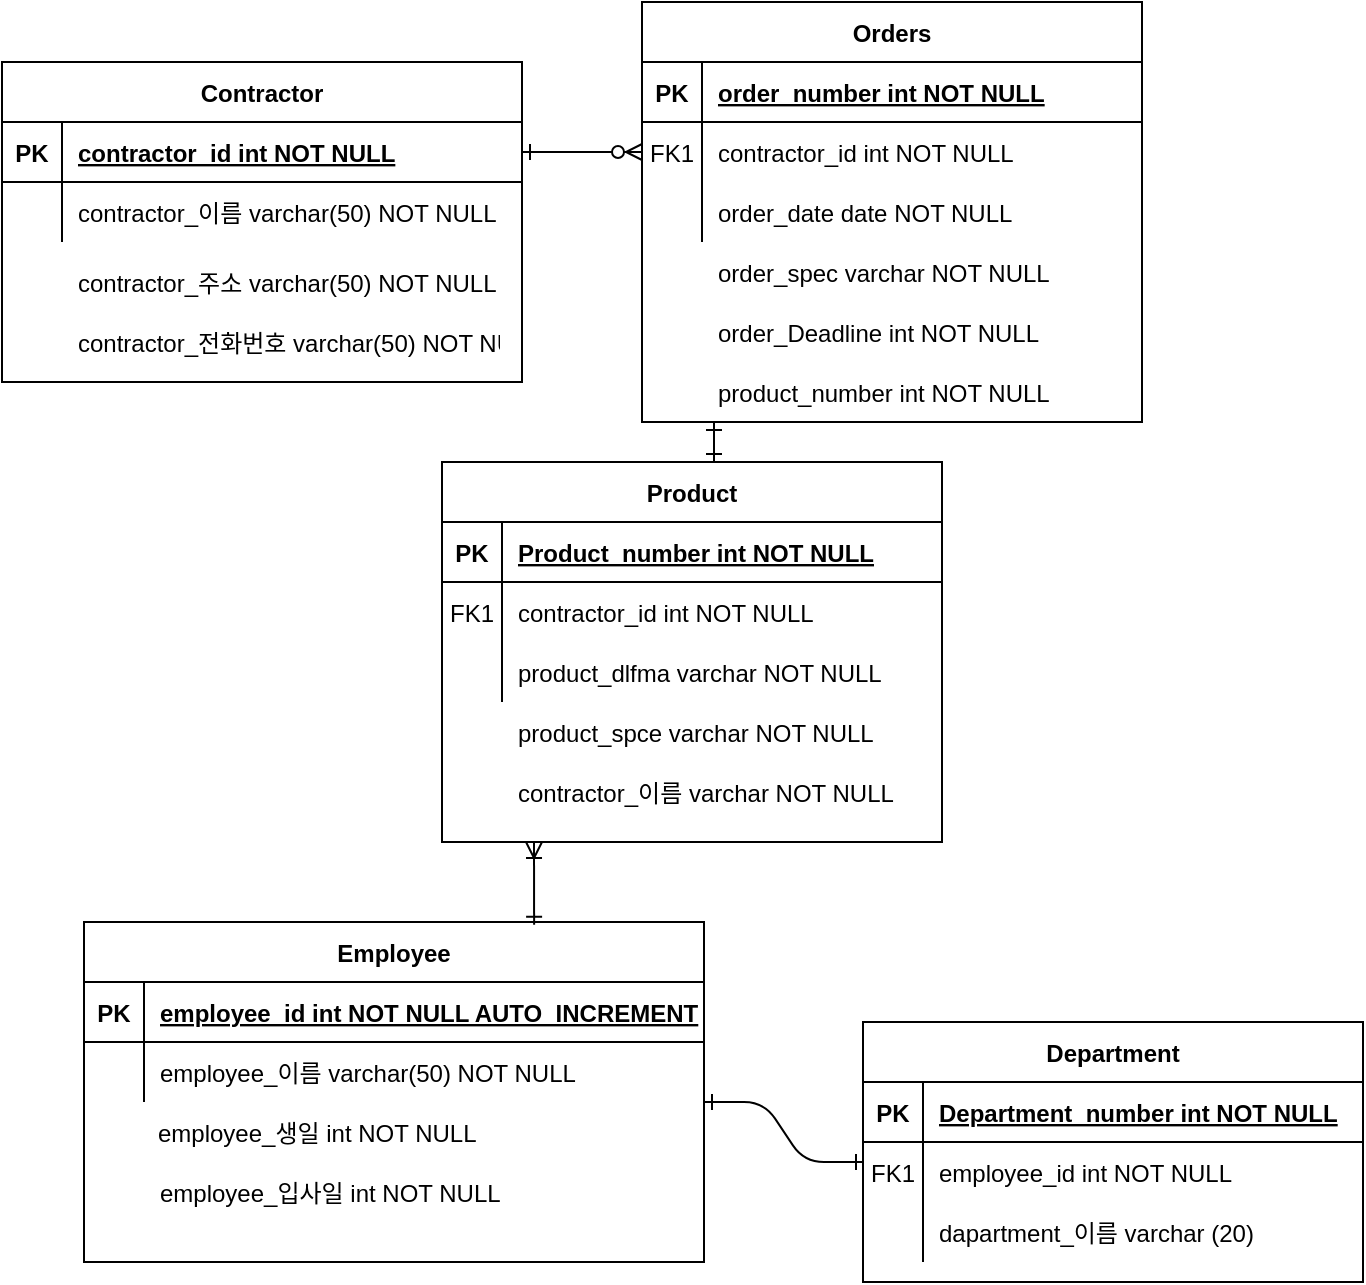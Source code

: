 <mxfile version="14.7.8" type="github"><diagram id="zjqB50FUwtTfc9hrqO7i" name="Page-1"><mxGraphModel dx="211" dy="579" grid="1" gridSize="10" guides="1" tooltips="1" connect="1" arrows="1" fold="1" page="1" pageScale="1" pageWidth="827" pageHeight="1169" math="0" shadow="0"><root><mxCell id="0"/><mxCell id="1" parent="0"/><mxCell id="E3LpltLNWgOBr5mAy3Oj-459" value="" style="edgeStyle=entityRelationEdgeStyle;endArrow=ERzeroToMany;startArrow=ERone;endFill=1;startFill=0;entryX=0;entryY=0.5;entryDx=0;entryDy=0;" edge="1" parent="1" source="E3LpltLNWgOBr5mAy3Oj-481" target="E3LpltLNWgOBr5mAy3Oj-464"><mxGeometry width="100" height="100" relative="1" as="geometry"><mxPoint x="1330" y="990" as="sourcePoint"/><mxPoint x="1430" y="890" as="targetPoint"/></mxGeometry></mxCell><mxCell id="E3LpltLNWgOBr5mAy3Oj-460" value="Orders" style="shape=table;startSize=30;container=1;collapsible=1;childLayout=tableLayout;fixedRows=1;rowLines=0;fontStyle=1;align=center;resizeLast=1;" vertex="1" parent="1"><mxGeometry x="1440" y="360" width="250" height="210" as="geometry"/></mxCell><mxCell id="E3LpltLNWgOBr5mAy3Oj-461" value="" style="shape=partialRectangle;collapsible=0;dropTarget=0;pointerEvents=0;fillColor=none;points=[[0,0.5],[1,0.5]];portConstraint=eastwest;top=0;left=0;right=0;bottom=1;" vertex="1" parent="E3LpltLNWgOBr5mAy3Oj-460"><mxGeometry y="30" width="250" height="30" as="geometry"/></mxCell><mxCell id="E3LpltLNWgOBr5mAy3Oj-462" value="PK" style="shape=partialRectangle;overflow=hidden;connectable=0;fillColor=none;top=0;left=0;bottom=0;right=0;fontStyle=1;" vertex="1" parent="E3LpltLNWgOBr5mAy3Oj-461"><mxGeometry width="30" height="30" as="geometry"/></mxCell><mxCell id="E3LpltLNWgOBr5mAy3Oj-463" value="order_number int NOT NULL " style="shape=partialRectangle;overflow=hidden;connectable=0;fillColor=none;top=0;left=0;bottom=0;right=0;align=left;spacingLeft=6;fontStyle=5;" vertex="1" parent="E3LpltLNWgOBr5mAy3Oj-461"><mxGeometry x="30" width="220" height="30" as="geometry"/></mxCell><mxCell id="E3LpltLNWgOBr5mAy3Oj-464" value="" style="shape=partialRectangle;collapsible=0;dropTarget=0;pointerEvents=0;fillColor=none;points=[[0,0.5],[1,0.5]];portConstraint=eastwest;top=0;left=0;right=0;bottom=0;" vertex="1" parent="E3LpltLNWgOBr5mAy3Oj-460"><mxGeometry y="60" width="250" height="30" as="geometry"/></mxCell><mxCell id="E3LpltLNWgOBr5mAy3Oj-465" value="FK1" style="shape=partialRectangle;overflow=hidden;connectable=0;fillColor=none;top=0;left=0;bottom=0;right=0;" vertex="1" parent="E3LpltLNWgOBr5mAy3Oj-464"><mxGeometry width="30" height="30" as="geometry"/></mxCell><mxCell id="E3LpltLNWgOBr5mAy3Oj-466" value="contractor_id int NOT NULL" style="shape=partialRectangle;overflow=hidden;connectable=0;fillColor=none;top=0;left=0;bottom=0;right=0;align=left;spacingLeft=6;" vertex="1" parent="E3LpltLNWgOBr5mAy3Oj-464"><mxGeometry x="30" width="220" height="30" as="geometry"/></mxCell><mxCell id="E3LpltLNWgOBr5mAy3Oj-467" value="" style="shape=partialRectangle;collapsible=0;dropTarget=0;pointerEvents=0;fillColor=none;points=[[0,0.5],[1,0.5]];portConstraint=eastwest;top=0;left=0;right=0;bottom=0;" vertex="1" parent="E3LpltLNWgOBr5mAy3Oj-460"><mxGeometry y="90" width="250" height="30" as="geometry"/></mxCell><mxCell id="E3LpltLNWgOBr5mAy3Oj-468" value="" style="shape=partialRectangle;overflow=hidden;connectable=0;fillColor=none;top=0;left=0;bottom=0;right=0;" vertex="1" parent="E3LpltLNWgOBr5mAy3Oj-467"><mxGeometry width="30" height="30" as="geometry"/></mxCell><mxCell id="E3LpltLNWgOBr5mAy3Oj-469" value="order_date date NOT NULL" style="shape=partialRectangle;overflow=hidden;connectable=0;fillColor=none;top=0;left=0;bottom=0;right=0;align=left;spacingLeft=6;" vertex="1" parent="E3LpltLNWgOBr5mAy3Oj-467"><mxGeometry x="30" width="220" height="30" as="geometry"/></mxCell><mxCell id="E3LpltLNWgOBr5mAy3Oj-470" value="Department" style="shape=table;startSize=30;container=1;collapsible=1;childLayout=tableLayout;fixedRows=1;rowLines=0;fontStyle=1;align=center;resizeLast=1;" vertex="1" parent="1"><mxGeometry x="1550.5" y="870" width="250" height="130" as="geometry"/></mxCell><mxCell id="E3LpltLNWgOBr5mAy3Oj-471" value="" style="shape=partialRectangle;collapsible=0;dropTarget=0;pointerEvents=0;fillColor=none;points=[[0,0.5],[1,0.5]];portConstraint=eastwest;top=0;left=0;right=0;bottom=1;" vertex="1" parent="E3LpltLNWgOBr5mAy3Oj-470"><mxGeometry y="30" width="250" height="30" as="geometry"/></mxCell><mxCell id="E3LpltLNWgOBr5mAy3Oj-472" value="PK" style="shape=partialRectangle;overflow=hidden;connectable=0;fillColor=none;top=0;left=0;bottom=0;right=0;fontStyle=1;" vertex="1" parent="E3LpltLNWgOBr5mAy3Oj-471"><mxGeometry width="30" height="30" as="geometry"/></mxCell><mxCell id="E3LpltLNWgOBr5mAy3Oj-473" value="Department_number int NOT NULL " style="shape=partialRectangle;overflow=hidden;connectable=0;fillColor=none;top=0;left=0;bottom=0;right=0;align=left;spacingLeft=6;fontStyle=5;" vertex="1" parent="E3LpltLNWgOBr5mAy3Oj-471"><mxGeometry x="30" width="220" height="30" as="geometry"/></mxCell><mxCell id="E3LpltLNWgOBr5mAy3Oj-474" value="" style="shape=partialRectangle;collapsible=0;dropTarget=0;pointerEvents=0;fillColor=none;points=[[0,0.5],[1,0.5]];portConstraint=eastwest;top=0;left=0;right=0;bottom=0;" vertex="1" parent="E3LpltLNWgOBr5mAy3Oj-470"><mxGeometry y="60" width="250" height="30" as="geometry"/></mxCell><mxCell id="E3LpltLNWgOBr5mAy3Oj-475" value="FK1" style="shape=partialRectangle;overflow=hidden;connectable=0;fillColor=none;top=0;left=0;bottom=0;right=0;" vertex="1" parent="E3LpltLNWgOBr5mAy3Oj-474"><mxGeometry width="30" height="30" as="geometry"/></mxCell><mxCell id="E3LpltLNWgOBr5mAy3Oj-476" value="employee_id int NOT NULL" style="shape=partialRectangle;overflow=hidden;connectable=0;fillColor=none;top=0;left=0;bottom=0;right=0;align=left;spacingLeft=6;" vertex="1" parent="E3LpltLNWgOBr5mAy3Oj-474"><mxGeometry x="30" width="220" height="30" as="geometry"/></mxCell><mxCell id="E3LpltLNWgOBr5mAy3Oj-477" value="" style="shape=partialRectangle;collapsible=0;dropTarget=0;pointerEvents=0;fillColor=none;points=[[0,0.5],[1,0.5]];portConstraint=eastwest;top=0;left=0;right=0;bottom=0;" vertex="1" parent="E3LpltLNWgOBr5mAy3Oj-470"><mxGeometry y="90" width="250" height="30" as="geometry"/></mxCell><mxCell id="E3LpltLNWgOBr5mAy3Oj-478" value="" style="shape=partialRectangle;overflow=hidden;connectable=0;fillColor=none;top=0;left=0;bottom=0;right=0;" vertex="1" parent="E3LpltLNWgOBr5mAy3Oj-477"><mxGeometry width="30" height="30" as="geometry"/></mxCell><mxCell id="E3LpltLNWgOBr5mAy3Oj-479" value="dapartment_이름 varchar (20)" style="shape=partialRectangle;overflow=hidden;connectable=0;fillColor=none;top=0;left=0;bottom=0;right=0;align=left;spacingLeft=6;" vertex="1" parent="E3LpltLNWgOBr5mAy3Oj-477"><mxGeometry x="30" width="220" height="30" as="geometry"/></mxCell><mxCell id="E3LpltLNWgOBr5mAy3Oj-480" value="Contractor" style="shape=table;startSize=30;container=1;collapsible=1;childLayout=tableLayout;fixedRows=1;rowLines=0;fontStyle=1;align=center;resizeLast=1;" vertex="1" parent="1"><mxGeometry x="1120" y="390" width="260" height="160" as="geometry"/></mxCell><mxCell id="E3LpltLNWgOBr5mAy3Oj-481" value="" style="shape=partialRectangle;collapsible=0;dropTarget=0;pointerEvents=0;fillColor=none;points=[[0,0.5],[1,0.5]];portConstraint=eastwest;top=0;left=0;right=0;bottom=1;" vertex="1" parent="E3LpltLNWgOBr5mAy3Oj-480"><mxGeometry y="30" width="260" height="30" as="geometry"/></mxCell><mxCell id="E3LpltLNWgOBr5mAy3Oj-482" value="PK" style="shape=partialRectangle;overflow=hidden;connectable=0;fillColor=none;top=0;left=0;bottom=0;right=0;fontStyle=1;" vertex="1" parent="E3LpltLNWgOBr5mAy3Oj-481"><mxGeometry width="30" height="30" as="geometry"/></mxCell><mxCell id="E3LpltLNWgOBr5mAy3Oj-483" value="contractor_id int NOT NULL " style="shape=partialRectangle;overflow=hidden;connectable=0;fillColor=none;top=0;left=0;bottom=0;right=0;align=left;spacingLeft=6;fontStyle=5;" vertex="1" parent="E3LpltLNWgOBr5mAy3Oj-481"><mxGeometry x="30" width="230" height="30" as="geometry"/></mxCell><mxCell id="E3LpltLNWgOBr5mAy3Oj-484" value="" style="shape=partialRectangle;collapsible=0;dropTarget=0;pointerEvents=0;fillColor=none;points=[[0,0.5],[1,0.5]];portConstraint=eastwest;top=0;left=0;right=0;bottom=0;" vertex="1" parent="E3LpltLNWgOBr5mAy3Oj-480"><mxGeometry y="60" width="260" height="30" as="geometry"/></mxCell><mxCell id="E3LpltLNWgOBr5mAy3Oj-485" value="" style="shape=partialRectangle;overflow=hidden;connectable=0;fillColor=none;top=0;left=0;bottom=0;right=0;" vertex="1" parent="E3LpltLNWgOBr5mAy3Oj-484"><mxGeometry width="30" height="30" as="geometry"/></mxCell><mxCell id="E3LpltLNWgOBr5mAy3Oj-486" value="contractor_이름 varchar(50) NOT NULL" style="shape=partialRectangle;overflow=hidden;connectable=0;fillColor=none;top=0;left=0;bottom=0;right=0;align=left;spacingLeft=6;" vertex="1" parent="E3LpltLNWgOBr5mAy3Oj-484"><mxGeometry x="30" width="230" height="30" as="geometry"/></mxCell><mxCell id="E3LpltLNWgOBr5mAy3Oj-487" value="Employee" style="shape=table;startSize=30;container=1;collapsible=1;childLayout=tableLayout;fixedRows=1;rowLines=0;fontStyle=1;align=center;resizeLast=1;" vertex="1" parent="1"><mxGeometry x="1161" y="820" width="310" height="170" as="geometry"/></mxCell><mxCell id="E3LpltLNWgOBr5mAy3Oj-488" value="" style="shape=partialRectangle;collapsible=0;dropTarget=0;pointerEvents=0;fillColor=none;points=[[0,0.5],[1,0.5]];portConstraint=eastwest;top=0;left=0;right=0;bottom=1;" vertex="1" parent="E3LpltLNWgOBr5mAy3Oj-487"><mxGeometry y="30" width="310" height="30" as="geometry"/></mxCell><mxCell id="E3LpltLNWgOBr5mAy3Oj-489" value="PK" style="shape=partialRectangle;overflow=hidden;connectable=0;fillColor=none;top=0;left=0;bottom=0;right=0;fontStyle=1;" vertex="1" parent="E3LpltLNWgOBr5mAy3Oj-488"><mxGeometry width="30" height="30" as="geometry"/></mxCell><mxCell id="E3LpltLNWgOBr5mAy3Oj-490" value="employee_id int NOT NULL AUTO_INCREMENT" style="shape=partialRectangle;overflow=hidden;connectable=0;fillColor=none;top=0;left=0;bottom=0;right=0;align=left;spacingLeft=6;fontStyle=5;" vertex="1" parent="E3LpltLNWgOBr5mAy3Oj-488"><mxGeometry x="30" width="280" height="30" as="geometry"/></mxCell><mxCell id="E3LpltLNWgOBr5mAy3Oj-491" value="" style="shape=partialRectangle;collapsible=0;dropTarget=0;pointerEvents=0;fillColor=none;points=[[0,0.5],[1,0.5]];portConstraint=eastwest;top=0;left=0;right=0;bottom=0;" vertex="1" parent="E3LpltLNWgOBr5mAy3Oj-487"><mxGeometry y="60" width="310" height="30" as="geometry"/></mxCell><mxCell id="E3LpltLNWgOBr5mAy3Oj-492" value="" style="shape=partialRectangle;overflow=hidden;connectable=0;fillColor=none;top=0;left=0;bottom=0;right=0;" vertex="1" parent="E3LpltLNWgOBr5mAy3Oj-491"><mxGeometry width="30" height="30" as="geometry"/></mxCell><mxCell id="E3LpltLNWgOBr5mAy3Oj-493" value="employee_이름 varchar(50) NOT NULL" style="shape=partialRectangle;overflow=hidden;connectable=0;fillColor=none;top=0;left=0;bottom=0;right=0;align=left;spacingLeft=6;" vertex="1" parent="E3LpltLNWgOBr5mAy3Oj-491"><mxGeometry x="30" width="280" height="30" as="geometry"/></mxCell><mxCell id="E3LpltLNWgOBr5mAy3Oj-494" value="" style="shape=partialRectangle;collapsible=0;dropTarget=0;pointerEvents=0;fillColor=none;points=[[0,0.5],[1,0.5]];portConstraint=eastwest;top=0;left=0;right=0;bottom=0;" vertex="1" parent="1"><mxGeometry x="1160" y="910" width="300" height="30" as="geometry"/></mxCell><mxCell id="E3LpltLNWgOBr5mAy3Oj-495" value="" style="shape=partialRectangle;overflow=hidden;connectable=0;fillColor=none;top=0;left=0;bottom=0;right=0;" vertex="1" parent="E3LpltLNWgOBr5mAy3Oj-494"><mxGeometry width="30" height="30" as="geometry"/></mxCell><mxCell id="E3LpltLNWgOBr5mAy3Oj-496" value="employee_생일 int NOT NULL" style="shape=partialRectangle;overflow=hidden;connectable=0;fillColor=none;top=0;left=0;bottom=0;right=0;align=left;spacingLeft=6;" vertex="1" parent="E3LpltLNWgOBr5mAy3Oj-494"><mxGeometry x="30" width="270" height="30" as="geometry"/></mxCell><mxCell id="E3LpltLNWgOBr5mAy3Oj-497" value="" style="shape=partialRectangle;collapsible=0;dropTarget=0;pointerEvents=0;fillColor=none;points=[[0,0.5],[1,0.5]];portConstraint=eastwest;top=0;left=0;right=0;bottom=0;" vertex="1" parent="1"><mxGeometry x="1161" y="940" width="300" height="30" as="geometry"/></mxCell><mxCell id="E3LpltLNWgOBr5mAy3Oj-498" value="" style="shape=partialRectangle;overflow=hidden;connectable=0;fillColor=none;top=0;left=0;bottom=0;right=0;" vertex="1" parent="E3LpltLNWgOBr5mAy3Oj-497"><mxGeometry width="30" height="30" as="geometry"/></mxCell><mxCell id="E3LpltLNWgOBr5mAy3Oj-499" value="employee_입사일 int NOT NULL" style="shape=partialRectangle;overflow=hidden;connectable=0;fillColor=none;top=0;left=0;bottom=0;right=0;align=left;spacingLeft=6;" vertex="1" parent="E3LpltLNWgOBr5mAy3Oj-497"><mxGeometry x="30" width="270" height="30" as="geometry"/></mxCell><mxCell id="E3LpltLNWgOBr5mAy3Oj-500" value="" style="edgeStyle=entityRelationEdgeStyle;endArrow=ERone;startArrow=ERone;endFill=0;startFill=0;entryX=0;entryY=0.5;entryDx=0;entryDy=0;" edge="1" parent="1"><mxGeometry width="100" height="100" relative="1" as="geometry"><mxPoint x="1471" y="910" as="sourcePoint"/><mxPoint x="1551" y="940" as="targetPoint"/></mxGeometry></mxCell><mxCell id="E3LpltLNWgOBr5mAy3Oj-501" value="contractor_주소 varchar(50) NOT NULL" style="shape=partialRectangle;overflow=hidden;connectable=0;fillColor=none;top=0;left=0;bottom=0;right=0;align=left;spacingLeft=6;" vertex="1" parent="1"><mxGeometry x="1150" y="480" width="220" height="40" as="geometry"/></mxCell><mxCell id="E3LpltLNWgOBr5mAy3Oj-502" value="contractor_전화번호 varchar(50) NOT NULL" style="shape=partialRectangle;overflow=hidden;connectable=0;fillColor=none;top=0;left=0;bottom=0;right=0;align=left;spacingLeft=6;" vertex="1" parent="1"><mxGeometry x="1150" y="510" width="220" height="40" as="geometry"/></mxCell><mxCell id="E3LpltLNWgOBr5mAy3Oj-503" value="order_Deadline int NOT NULL" style="shape=partialRectangle;overflow=hidden;connectable=0;fillColor=none;top=0;left=0;bottom=0;right=0;align=left;spacingLeft=6;" vertex="1" parent="1"><mxGeometry x="1470" y="510" width="220" height="30" as="geometry"/></mxCell><mxCell id="E3LpltLNWgOBr5mAy3Oj-504" value="" style="endArrow=ERone;html=1;endFill=0;startArrow=ERoneToMany;startFill=0;entryX=0.726;entryY=0.008;entryDx=0;entryDy=0;entryPerimeter=0;" edge="1" parent="1" target="E3LpltLNWgOBr5mAy3Oj-487"><mxGeometry width="50" height="50" relative="1" as="geometry"><mxPoint x="1386" y="780" as="sourcePoint"/><mxPoint x="1386" y="850" as="targetPoint"/><Array as="points"><mxPoint x="1386" y="780"/></Array></mxGeometry></mxCell><mxCell id="E3LpltLNWgOBr5mAy3Oj-505" value="order_spec varchar NOT NULL" style="shape=partialRectangle;overflow=hidden;connectable=0;fillColor=none;top=0;left=0;bottom=0;right=0;align=left;spacingLeft=6;" vertex="1" parent="1"><mxGeometry x="1470" y="480" width="220" height="30" as="geometry"/></mxCell><mxCell id="E3LpltLNWgOBr5mAy3Oj-506" value="Product" style="shape=table;startSize=30;container=1;collapsible=1;childLayout=tableLayout;fixedRows=1;rowLines=0;fontStyle=1;align=center;resizeLast=1;" vertex="1" parent="1"><mxGeometry x="1340" y="590" width="250" height="190" as="geometry"/></mxCell><mxCell id="E3LpltLNWgOBr5mAy3Oj-507" value="" style="shape=partialRectangle;collapsible=0;dropTarget=0;pointerEvents=0;fillColor=none;points=[[0,0.5],[1,0.5]];portConstraint=eastwest;top=0;left=0;right=0;bottom=1;" vertex="1" parent="E3LpltLNWgOBr5mAy3Oj-506"><mxGeometry y="30" width="250" height="30" as="geometry"/></mxCell><mxCell id="E3LpltLNWgOBr5mAy3Oj-508" value="PK" style="shape=partialRectangle;overflow=hidden;connectable=0;fillColor=none;top=0;left=0;bottom=0;right=0;fontStyle=1;" vertex="1" parent="E3LpltLNWgOBr5mAy3Oj-507"><mxGeometry width="30" height="30" as="geometry"/></mxCell><mxCell id="E3LpltLNWgOBr5mAy3Oj-509" value="Product_number int NOT NULL " style="shape=partialRectangle;overflow=hidden;connectable=0;fillColor=none;top=0;left=0;bottom=0;right=0;align=left;spacingLeft=6;fontStyle=5;" vertex="1" parent="E3LpltLNWgOBr5mAy3Oj-507"><mxGeometry x="30" width="220" height="30" as="geometry"/></mxCell><mxCell id="E3LpltLNWgOBr5mAy3Oj-510" value="" style="shape=partialRectangle;collapsible=0;dropTarget=0;pointerEvents=0;fillColor=none;points=[[0,0.5],[1,0.5]];portConstraint=eastwest;top=0;left=0;right=0;bottom=0;" vertex="1" parent="E3LpltLNWgOBr5mAy3Oj-506"><mxGeometry y="60" width="250" height="30" as="geometry"/></mxCell><mxCell id="E3LpltLNWgOBr5mAy3Oj-511" value="FK1" style="shape=partialRectangle;overflow=hidden;connectable=0;fillColor=none;top=0;left=0;bottom=0;right=0;" vertex="1" parent="E3LpltLNWgOBr5mAy3Oj-510"><mxGeometry width="30" height="30" as="geometry"/></mxCell><mxCell id="E3LpltLNWgOBr5mAy3Oj-512" value="contractor_id int NOT NULL" style="shape=partialRectangle;overflow=hidden;connectable=0;fillColor=none;top=0;left=0;bottom=0;right=0;align=left;spacingLeft=6;" vertex="1" parent="E3LpltLNWgOBr5mAy3Oj-510"><mxGeometry x="30" width="220" height="30" as="geometry"/></mxCell><mxCell id="E3LpltLNWgOBr5mAy3Oj-513" value="" style="shape=partialRectangle;collapsible=0;dropTarget=0;pointerEvents=0;fillColor=none;points=[[0,0.5],[1,0.5]];portConstraint=eastwest;top=0;left=0;right=0;bottom=0;" vertex="1" parent="E3LpltLNWgOBr5mAy3Oj-506"><mxGeometry y="90" width="250" height="30" as="geometry"/></mxCell><mxCell id="E3LpltLNWgOBr5mAy3Oj-514" value="" style="shape=partialRectangle;overflow=hidden;connectable=0;fillColor=none;top=0;left=0;bottom=0;right=0;" vertex="1" parent="E3LpltLNWgOBr5mAy3Oj-513"><mxGeometry width="30" height="30" as="geometry"/></mxCell><mxCell id="E3LpltLNWgOBr5mAy3Oj-515" value="product_dlfma varchar NOT NULL" style="shape=partialRectangle;overflow=hidden;connectable=0;fillColor=none;top=0;left=0;bottom=0;right=0;align=left;spacingLeft=6;" vertex="1" parent="E3LpltLNWgOBr5mAy3Oj-513"><mxGeometry x="30" width="220" height="30" as="geometry"/></mxCell><mxCell id="E3LpltLNWgOBr5mAy3Oj-516" value="product_number int NOT NULL" style="shape=partialRectangle;overflow=hidden;connectable=0;fillColor=none;top=0;left=0;bottom=0;right=0;align=left;spacingLeft=6;" vertex="1" parent="1"><mxGeometry x="1470" y="540" width="220" height="30" as="geometry"/></mxCell><mxCell id="E3LpltLNWgOBr5mAy3Oj-517" value="product_spce varchar NOT NULL" style="shape=partialRectangle;overflow=hidden;connectable=0;fillColor=none;top=0;left=0;bottom=0;right=0;align=left;spacingLeft=6;" vertex="1" parent="1"><mxGeometry x="1370" y="710" width="220" height="30" as="geometry"/></mxCell><mxCell id="E3LpltLNWgOBr5mAy3Oj-518" value="contractor_이름 varchar NOT NULL" style="shape=partialRectangle;overflow=hidden;connectable=0;fillColor=none;top=0;left=0;bottom=0;right=0;align=left;spacingLeft=6;" vertex="1" parent="1"><mxGeometry x="1370" y="740" width="220" height="30" as="geometry"/></mxCell><mxCell id="E3LpltLNWgOBr5mAy3Oj-519" value="" style="endArrow=ERone;html=1;endFill=0;startArrow=ERone;startFill=0;" edge="1" parent="1"><mxGeometry width="50" height="50" relative="1" as="geometry"><mxPoint x="1476" y="570" as="sourcePoint"/><mxPoint x="1476" y="590" as="targetPoint"/><Array as="points"/></mxGeometry></mxCell></root></mxGraphModel></diagram></mxfile>